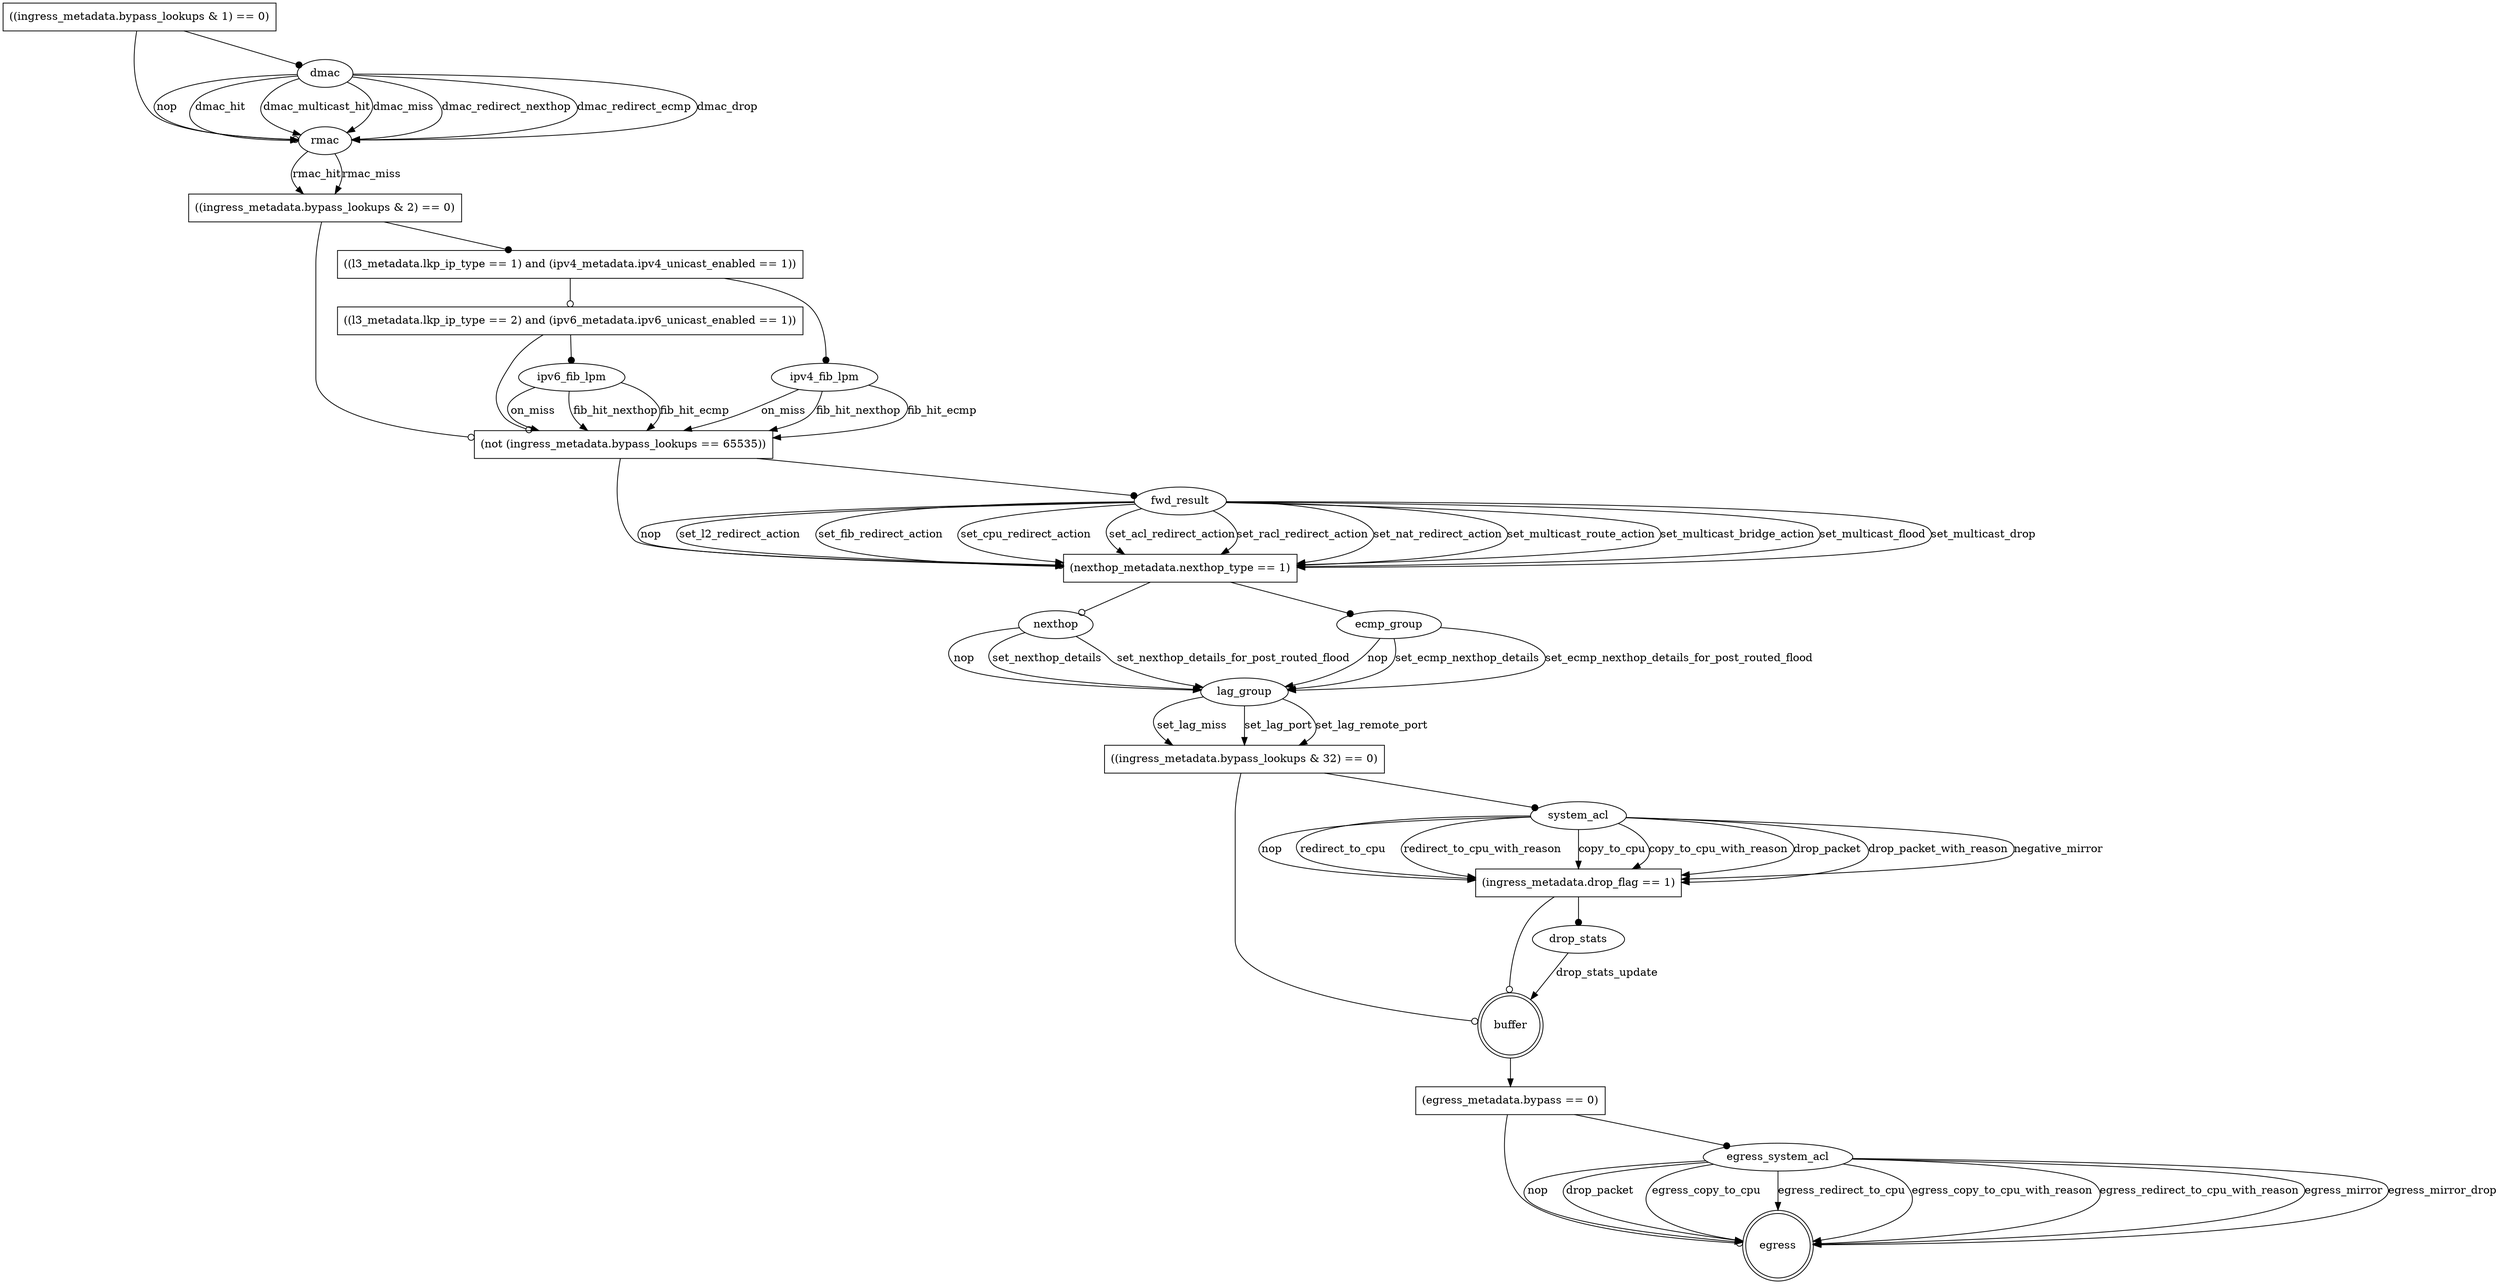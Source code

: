 digraph g {
   buffer [shape=doublecircle];
   egress [shape=doublecircle];
   _condition_0 [shape=box label="((ingress_metadata.bypass_lookups & 1) == 0)"];
   _condition_0 -> rmac [arrowhead=odot];
   rmac [shape=ellipse];
   rmac -> _condition_1 [arrowhead=normal label="rmac_hit"];
   _condition_1 [shape=box label="((ingress_metadata.bypass_lookups & 2) == 0)"];
   _condition_1 -> _condition_4 [arrowhead=odot];
   _condition_4 [shape=box label="(not (ingress_metadata.bypass_lookups == 65535))"];
   _condition_4 -> _condition_5 [arrowhead=odot];
   _condition_5 [shape=box label="(nexthop_metadata.nexthop_type == 1)"];
   _condition_5 -> nexthop [arrowhead=odot];
   nexthop [shape=ellipse];
   nexthop -> lag_group [arrowhead=normal label="nop"];
   lag_group [shape=ellipse];
   lag_group -> _condition_6 [arrowhead=normal label="set_lag_miss"];
   _condition_6 [shape=box label="((ingress_metadata.bypass_lookups & 32) == 0)"];
   _condition_6 -> buffer [arrowhead=odot];
   _condition_6 -> system_acl [arrowhead=dot];
   system_acl [shape=ellipse];
   system_acl -> _condition_7 [arrowhead=normal label="nop"];
   _condition_7 [shape=box label="(ingress_metadata.drop_flag == 1)"];
   _condition_7 -> buffer [arrowhead=odot];
   _condition_7 -> drop_stats [arrowhead=dot];
   drop_stats [shape=ellipse];
   drop_stats -> buffer [arrowhead=normal label="drop_stats_update"];
   system_acl -> _condition_7 [arrowhead=normal label="redirect_to_cpu"];
   system_acl -> _condition_7 [arrowhead=normal label="redirect_to_cpu_with_reason"];
   system_acl -> _condition_7 [arrowhead=normal label="copy_to_cpu"];
   system_acl -> _condition_7 [arrowhead=normal label="copy_to_cpu_with_reason"];
   system_acl -> _condition_7 [arrowhead=normal label="drop_packet"];
   system_acl -> _condition_7 [arrowhead=normal label="drop_packet_with_reason"];
   system_acl -> _condition_7 [arrowhead=normal label="negative_mirror"];
   lag_group -> _condition_6 [arrowhead=normal label="set_lag_port"];
   lag_group -> _condition_6 [arrowhead=normal label="set_lag_remote_port"];
   nexthop -> lag_group [arrowhead=normal label="set_nexthop_details"];
   nexthop -> lag_group [arrowhead=normal label="set_nexthop_details_for_post_routed_flood"];
   _condition_5 -> ecmp_group [arrowhead=dot];
   ecmp_group [shape=ellipse];
   ecmp_group -> lag_group [arrowhead=normal label="nop"];
   ecmp_group -> lag_group [arrowhead=normal label="set_ecmp_nexthop_details"];
   ecmp_group -> lag_group [arrowhead=normal label="set_ecmp_nexthop_details_for_post_routed_flood"];
   _condition_4 -> fwd_result [arrowhead=dot];
   fwd_result [shape=ellipse];
   fwd_result -> _condition_5 [arrowhead=normal label="nop"];
   fwd_result -> _condition_5 [arrowhead=normal label="set_l2_redirect_action"];
   fwd_result -> _condition_5 [arrowhead=normal label="set_fib_redirect_action"];
   fwd_result -> _condition_5 [arrowhead=normal label="set_cpu_redirect_action"];
   fwd_result -> _condition_5 [arrowhead=normal label="set_acl_redirect_action"];
   fwd_result -> _condition_5 [arrowhead=normal label="set_racl_redirect_action"];
   fwd_result -> _condition_5 [arrowhead=normal label="set_nat_redirect_action"];
   fwd_result -> _condition_5 [arrowhead=normal label="set_multicast_route_action"];
   fwd_result -> _condition_5 [arrowhead=normal label="set_multicast_bridge_action"];
   fwd_result -> _condition_5 [arrowhead=normal label="set_multicast_flood"];
   fwd_result -> _condition_5 [arrowhead=normal label="set_multicast_drop"];
   _condition_1 -> _condition_2 [arrowhead=dot];
   _condition_2 [shape=box label="((l3_metadata.lkp_ip_type == 1) and (ipv4_metadata.ipv4_unicast_enabled == 1))"];
   _condition_2 -> _condition_3 [arrowhead=odot];
   _condition_3 [shape=box label="((l3_metadata.lkp_ip_type == 2) and (ipv6_metadata.ipv6_unicast_enabled == 1))"];
   _condition_3 -> _condition_4 [arrowhead=odot];
   _condition_3 -> ipv6_fib_lpm [arrowhead=dot];
   ipv6_fib_lpm [shape=ellipse];
   ipv6_fib_lpm -> _condition_4 [arrowhead=normal label="on_miss"];
   ipv6_fib_lpm -> _condition_4 [arrowhead=normal label="fib_hit_nexthop"];
   ipv6_fib_lpm -> _condition_4 [arrowhead=normal label="fib_hit_ecmp"];
   _condition_2 -> ipv4_fib_lpm [arrowhead=dot];
   ipv4_fib_lpm [shape=ellipse];
   ipv4_fib_lpm -> _condition_4 [arrowhead=normal label="on_miss"];
   ipv4_fib_lpm -> _condition_4 [arrowhead=normal label="fib_hit_nexthop"];
   ipv4_fib_lpm -> _condition_4 [arrowhead=normal label="fib_hit_ecmp"];
   rmac -> _condition_1 [arrowhead=normal label="rmac_miss"];
   _condition_0 -> dmac [arrowhead=dot];
   dmac [shape=ellipse];
   dmac -> rmac [arrowhead=normal label="nop"];
   dmac -> rmac [arrowhead=normal label="dmac_hit"];
   dmac -> rmac [arrowhead=normal label="dmac_multicast_hit"];
   dmac -> rmac [arrowhead=normal label="dmac_miss"];
   dmac -> rmac [arrowhead=normal label="dmac_redirect_nexthop"];
   dmac -> rmac [arrowhead=normal label="dmac_redirect_ecmp"];
   dmac -> rmac [arrowhead=normal label="dmac_drop"];
   buffer -> _condition_8
   _condition_8 [shape=box label="(egress_metadata.bypass == 0)"];
   _condition_8 -> egress [arrowhead=odot];
   _condition_8 -> egress_system_acl [arrowhead=dot];
   egress_system_acl [shape=ellipse];
   egress_system_acl -> egress [arrowhead=normal label="nop"];
   egress_system_acl -> egress [arrowhead=normal label="drop_packet"];
   egress_system_acl -> egress [arrowhead=normal label="egress_copy_to_cpu"];
   egress_system_acl -> egress [arrowhead=normal label="egress_redirect_to_cpu"];
   egress_system_acl -> egress [arrowhead=normal label="egress_copy_to_cpu_with_reason"];
   egress_system_acl -> egress [arrowhead=normal label="egress_redirect_to_cpu_with_reason"];
   egress_system_acl -> egress [arrowhead=normal label="egress_mirror"];
   egress_system_acl -> egress [arrowhead=normal label="egress_mirror_drop"];
}
